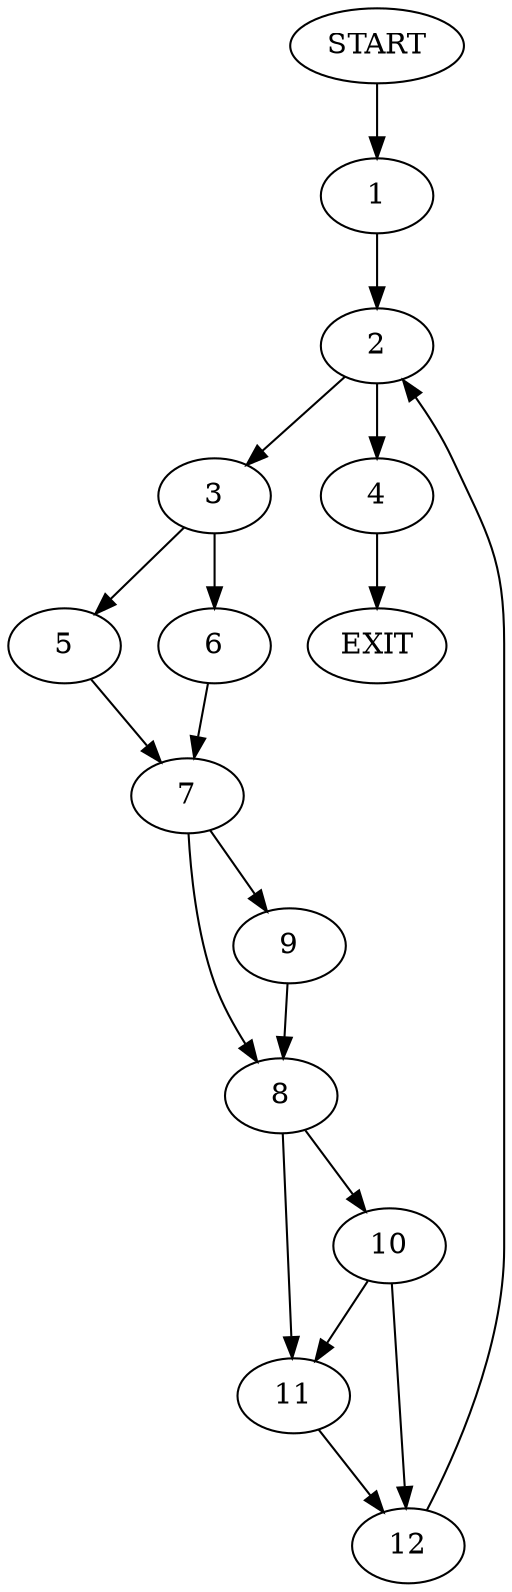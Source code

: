 digraph {
0 [label="START"]
13 [label="EXIT"]
0 -> 1
1 -> 2
2 -> 3
2 -> 4
3 -> 5
3 -> 6
4 -> 13
6 -> 7
5 -> 7
7 -> 8
7 -> 9
8 -> 10
8 -> 11
9 -> 8
10 -> 11
10 -> 12
11 -> 12
12 -> 2
}
